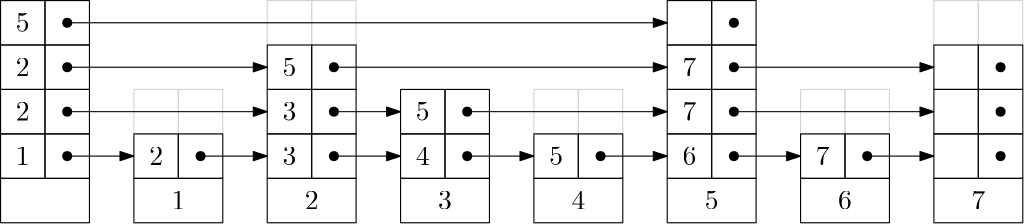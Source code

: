 <?xml version="1.0"?>
<!DOCTYPE ipe SYSTEM "ipe.dtd">
<ipe version="70005" creator="Ipe 7.1.4">
<info created="D:20140630113044" modified="D:20140704094044"/>
<ipestyle name="basic">
<symbol name="arrow/arc(spx)">
<path stroke="sym-stroke" fill="sym-stroke" pen="sym-pen">
0 0 m
-1 0.333 l
-1 -0.333 l
h
</path>
</symbol>
<symbol name="arrow/farc(spx)">
<path stroke="sym-stroke" fill="white" pen="sym-pen">
0 0 m
-1 0.333 l
-1 -0.333 l
h
</path>
</symbol>
<symbol name="mark/circle(sx)" transformations="translations">
<path fill="sym-stroke">
0.6 0 0 0.6 0 0 e
0.4 0 0 0.4 0 0 e
</path>
</symbol>
<symbol name="mark/disk(sx)" transformations="translations">
<path fill="sym-stroke">
0.6 0 0 0.6 0 0 e
</path>
</symbol>
<symbol name="mark/fdisk(sfx)" transformations="translations">
<group>
<path fill="sym-fill">
0.5 0 0 0.5 0 0 e
</path>
<path fill="sym-stroke" fillrule="eofill">
0.6 0 0 0.6 0 0 e
0.4 0 0 0.4 0 0 e
</path>
</group>
</symbol>
<symbol name="mark/box(sx)" transformations="translations">
<path fill="sym-stroke" fillrule="eofill">
-0.6 -0.6 m
0.6 -0.6 l
0.6 0.6 l
-0.6 0.6 l
h
-0.4 -0.4 m
0.4 -0.4 l
0.4 0.4 l
-0.4 0.4 l
h
</path>
</symbol>
<symbol name="mark/square(sx)" transformations="translations">
<path fill="sym-stroke">
-0.6 -0.6 m
0.6 -0.6 l
0.6 0.6 l
-0.6 0.6 l
h
</path>
</symbol>
<symbol name="mark/fsquare(sfx)" transformations="translations">
<group>
<path fill="sym-fill">
-0.5 -0.5 m
0.5 -0.5 l
0.5 0.5 l
-0.5 0.5 l
h
</path>
<path fill="sym-stroke" fillrule="eofill">
-0.6 -0.6 m
0.6 -0.6 l
0.6 0.6 l
-0.6 0.6 l
h
-0.4 -0.4 m
0.4 -0.4 l
0.4 0.4 l
-0.4 0.4 l
h
</path>
</group>
</symbol>
<symbol name="mark/cross(sx)" transformations="translations">
<group>
<path fill="sym-stroke">
-0.43 -0.57 m
0.57 0.43 l
0.43 0.57 l
-0.57 -0.43 l
h
</path>
<path fill="sym-stroke">
-0.43 0.57 m
0.57 -0.43 l
0.43 -0.57 l
-0.57 0.43 l
h
</path>
</group>
</symbol>
<symbol name="arrow/fnormal(spx)">
<path stroke="sym-stroke" fill="white" pen="sym-pen">
0 0 m
-1 0.333 l
-1 -0.333 l
h
</path>
</symbol>
<symbol name="arrow/pointed(spx)">
<path stroke="sym-stroke" fill="sym-stroke" pen="sym-pen">
0 0 m
-1 0.333 l
-0.8 0 l
-1 -0.333 l
h
</path>
</symbol>
<symbol name="arrow/fpointed(spx)">
<path stroke="sym-stroke" fill="white" pen="sym-pen">
0 0 m
-1 0.333 l
-0.8 0 l
-1 -0.333 l
h
</path>
</symbol>
<symbol name="arrow/linear(spx)">
<path stroke="sym-stroke" pen="sym-pen">
-1 0.333 m
0 0 l
-1 -0.333 l
</path>
</symbol>
<symbol name="arrow/fdouble(spx)">
<path stroke="sym-stroke" fill="white" pen="sym-pen">
0 0 m
-1 0.333 l
-1 -0.333 l
h
-1 0 m
-2 0.333 l
-2 -0.333 l
h
</path>
</symbol>
<symbol name="arrow/double(spx)">
<path stroke="sym-stroke" fill="sym-stroke" pen="sym-pen">
0 0 m
-1 0.333 l
-1 -0.333 l
h
-1 0 m
-2 0.333 l
-2 -0.333 l
h
</path>
</symbol>
<pen name="heavier" value="0.8"/>
<pen name="fat" value="1.2"/>
<pen name="ultrafat" value="2"/>
<symbolsize name="large" value="5"/>
<symbolsize name="small" value="2"/>
<symbolsize name="tiny" value="1.1"/>
<arrowsize name="large" value="10"/>
<arrowsize name="small" value="5"/>
<arrowsize name="tiny" value="3"/>
<color name="red" value="1 0 0"/>
<color name="green" value="0 1 0"/>
<color name="blue" value="0 0 1"/>
<color name="yellow" value="1 1 0"/>
<color name="orange" value="1 0.647 0"/>
<color name="gold" value="1 0.843 0"/>
<color name="purple" value="0.627 0.125 0.941"/>
<color name="gray" value="0.745"/>
<color name="brown" value="0.647 0.165 0.165"/>
<color name="navy" value="0 0 0.502"/>
<color name="pink" value="1 0.753 0.796"/>
<color name="seagreen" value="0.18 0.545 0.341"/>
<color name="turquoise" value="0.251 0.878 0.816"/>
<color name="violet" value="0.933 0.51 0.933"/>
<color name="darkblue" value="0 0 0.545"/>
<color name="darkcyan" value="0 0.545 0.545"/>
<color name="darkgray" value="0.663"/>
<color name="darkgreen" value="0 0.392 0"/>
<color name="darkmagenta" value="0.545 0 0.545"/>
<color name="darkorange" value="1 0.549 0"/>
<color name="darkred" value="0.545 0 0"/>
<color name="lightblue" value="0.678 0.847 0.902"/>
<color name="lightcyan" value="0.878 1 1"/>
<color name="lightgray" value="0.827"/>
<color name="lightgreen" value="0.565 0.933 0.565"/>
<color name="lightyellow" value="1 1 0.878"/>
<dashstyle name="dashed" value="[4] 0"/>
<dashstyle name="dotted" value="[1 3] 0"/>
<dashstyle name="dash dotted" value="[4 2 1 2] 0"/>
<dashstyle name="dash dot dotted" value="[4 2 1 2 1 2] 0"/>
<textsize name="large" value="\large"/>
<textsize name="small" value="\small"/>
<textsize name="tiny" value="\tiny"/>
<textsize name="Large" value="\Large"/>
<textsize name="LARGE" value="\LARGE"/>
<textsize name="huge" value="\huge"/>
<textsize name="Huge" value="\Huge"/>
<textsize name="footnote" value="\footnotesize"/>
<textstyle name="center" begin="\begin{center}" end="\end{center}"/>
<textstyle name="itemize" begin="\begin{itemize}" end="\end{itemize}"/>
<textstyle name="item" begin="\begin{itemize}\item{}" end="\end{itemize}"/>
<gridsize name="4 pts" value="4"/>
<gridsize name="8 pts (~3 mm)" value="8"/>
<gridsize name="16 pts (~6 mm)" value="16"/>
<gridsize name="32 pts (~12 mm)" value="32"/>
<gridsize name="10 pts (~3.5 mm)" value="10"/>
<gridsize name="20 pts (~7 mm)" value="20"/>
<gridsize name="14 pts (~5 mm)" value="14"/>
<gridsize name="28 pts (~10 mm)" value="28"/>
<gridsize name="56 pts (~20 mm)" value="56"/>
<anglesize name="90 deg" value="90"/>
<anglesize name="60 deg" value="60"/>
<anglesize name="45 deg" value="45"/>
<anglesize name="30 deg" value="30"/>
<anglesize name="22.5 deg" value="22.5"/>
<tiling name="falling" angle="-60" step="4" width="1"/>
<tiling name="rising" angle="30" step="4" width="1"/>
</ipestyle>
<page>
<layer name="alpha"/>
<view layers="alpha" active="alpha"/>
<path layer="alpha" matrix="1 0 0 1 336 48" stroke="lightgray">
192 736 m
192 720 l
208 720 l
208 736 l
h
</path>
<path matrix="1 0 0 1 336 48" stroke="lightgray">
208 736 m
208 720 l
224 720 l
224 736 l
h
</path>
<path matrix="1 0 0 1 288 16" stroke="lightgray">
192 736 m
192 720 l
208 720 l
208 736 l
h
</path>
<path matrix="1 0 0 1 288 16" stroke="lightgray">
208 736 m
208 720 l
224 720 l
224 736 l
h
</path>
<path matrix="1 0 0 1 192 16" stroke="lightgray">
192 736 m
192 720 l
208 720 l
208 736 l
h
</path>
<path matrix="1 0 0 1 192 16" stroke="lightgray">
208 736 m
208 720 l
224 720 l
224 736 l
h
</path>
<path matrix="1 0 0 1 96 48" stroke="lightgray">
192 736 m
192 720 l
208 720 l
208 736 l
h
</path>
<path matrix="1 0 0 1 96 48" stroke="lightgray">
208 736 m
208 720 l
224 720 l
224 736 l
h
</path>
<path matrix="1 0 0 1 48 16" stroke="lightgray">
192 736 m
192 720 l
208 720 l
208 736 l
h
</path>
<path matrix="1 0 0 1 48 16" stroke="lightgray">
208 736 m
208 720 l
224 720 l
224 736 l
h
</path>
<path stroke="black">
192 736 m
192 720 l
208 720 l
208 736 l
h
</path>
<path stroke="black">
208 736 m
208 720 l
224 720 l
224 736 l
h
</path>
<path stroke="black">
192 720 m
192 704 l
224 704 l
224 720 l
h
</path>
<use matrix="1 0 0 1 -8 -8" name="mark/disk(sx)" pos="224 736" size="normal" stroke="black"/>
<path matrix="1 0 0 1 48 0" stroke="black">
192 736 m
192 720 l
208 720 l
208 736 l
h
</path>
<path matrix="1 0 0 1 48 0" stroke="black">
208 736 m
208 720 l
224 720 l
224 736 l
h
</path>
<path matrix="1 0 0 1 48 0" stroke="black">
192 720 m
192 704 l
224 704 l
224 720 l
h
</path>
<text matrix="1 0 0 1 48 4.79" transformations="translations" pos="208 704" stroke="black" type="label" width="4.981" height="6.42" depth="0" halign="center" valign="baseline">$1$</text>
<use matrix="1 0 0 1 40 -8" name="mark/disk(sx)" pos="224 736" size="normal" stroke="black"/>
<path stroke="black" arrow="normal/small">
216 728 m
240 728 l
</path>
<path matrix="1 0 0 1 96 0" stroke="black">
192 736 m
192 720 l
208 720 l
208 736 l
h
</path>
<path matrix="1 0 0 1 96 0" stroke="black">
208 736 m
208 720 l
224 720 l
224 736 l
h
</path>
<path matrix="1 0 0 1 96 0" stroke="black">
192 720 m
192 704 l
224 704 l
224 720 l
h
</path>
<text matrix="1 0 0 1 96 4.79" transformations="translations" pos="208 704" stroke="black" type="label" width="4.981" height="6.42" depth="0" halign="center" valign="baseline">$2$</text>
<use matrix="1 0 0 1 88 -8" name="mark/disk(sx)" pos="224 736" size="normal" stroke="black"/>
<path matrix="1 0 0 1 48 0" stroke="black" arrow="normal/small">
216 728 m
240 728 l
</path>
<path matrix="1 0 0 1 144 0" stroke="black">
192 736 m
192 720 l
208 720 l
208 736 l
h
</path>
<path matrix="1 0 0 1 144 0" stroke="black">
208 736 m
208 720 l
224 720 l
224 736 l
h
</path>
<path matrix="1 0 0 1 144 0" stroke="black">
192 720 m
192 704 l
224 704 l
224 720 l
h
</path>
<text matrix="1 0 0 1 144 4.79" transformations="translations" pos="208 704" stroke="black" type="label" width="4.981" height="6.42" depth="0" halign="center" valign="baseline">$3$</text>
<use matrix="1 0 0 1 136 -8" name="mark/disk(sx)" pos="224 736" size="normal" stroke="black"/>
<path matrix="1 0 0 1 96 0" stroke="black" arrow="normal/small">
216 728 m
240 728 l
</path>
<path matrix="1 0 0 1 192 0" stroke="black">
192 736 m
192 720 l
208 720 l
208 736 l
h
</path>
<path matrix="1 0 0 1 192 0" stroke="black">
208 736 m
208 720 l
224 720 l
224 736 l
h
</path>
<path matrix="1 0 0 1 192 0" stroke="black">
192 720 m
192 704 l
224 704 l
224 720 l
h
</path>
<text matrix="1 0 0 1 192 4.79" transformations="translations" pos="208 704" stroke="black" type="label" width="4.981" height="6.42" depth="0" halign="center" valign="baseline">$4$</text>
<use matrix="1 0 0 1 184 -8" name="mark/disk(sx)" pos="224 736" size="normal" stroke="black"/>
<path matrix="1 0 0 1 144 0" stroke="black" arrow="normal/small">
216 728 m
240 728 l
</path>
<path matrix="1 0 0 1 240 0" stroke="black">
192 736 m
192 720 l
208 720 l
208 736 l
h
</path>
<path matrix="1 0 0 1 240 0" stroke="black">
208 736 m
208 720 l
224 720 l
224 736 l
h
</path>
<path matrix="1 0 0 1 240 0" stroke="black">
192 720 m
192 704 l
224 704 l
224 720 l
h
</path>
<text matrix="1 0 0 1 240 4.79" transformations="translations" pos="208 704" stroke="black" type="label" width="4.981" height="6.42" depth="0" halign="center" valign="baseline">$5$</text>
<use matrix="1 0 0 1 232 -8" name="mark/disk(sx)" pos="224 736" size="normal" stroke="black"/>
<path matrix="1 0 0 1 192 0" stroke="black" arrow="normal/small">
216 728 m
240 728 l
</path>
<path matrix="1 0 0 1 288 0" stroke="black">
192 736 m
192 720 l
208 720 l
208 736 l
h
</path>
<path matrix="1 0 0 1 288 0" stroke="black">
208 736 m
208 720 l
224 720 l
224 736 l
h
</path>
<path matrix="1 0 0 1 288 0" stroke="black">
192 720 m
192 704 l
224 704 l
224 720 l
h
</path>
<text matrix="1 0 0 1 288 4.79" transformations="translations" pos="208 704" stroke="black" type="label" width="4.981" height="6.42" depth="0" halign="center" valign="baseline">$6$</text>
<use matrix="1 0 0 1 280 -8" name="mark/disk(sx)" pos="224 736" size="normal" stroke="black"/>
<path matrix="1 0 0 1 240 0" stroke="black" arrow="normal/small">
216 728 m
240 728 l
</path>
<path matrix="1 0 0 1 336 0" stroke="black">
192 736 m
192 720 l
208 720 l
208 736 l
h
</path>
<path matrix="1 0 0 1 336 0" stroke="black">
208 736 m
208 720 l
224 720 l
224 736 l
h
</path>
<path matrix="1 0 0 1 336 0" stroke="black">
192 720 m
192 704 l
224 704 l
224 720 l
h
</path>
<text matrix="1 0 0 1 336 4.79" transformations="translations" pos="208 704" stroke="black" type="label" width="4.981" height="6.42" depth="0" halign="center" valign="baseline">$7$</text>
<use matrix="1 0 0 1 328 -8" name="mark/disk(sx)" pos="224 736" size="normal" stroke="black"/>
<path matrix="1 0 0 1 288 0" stroke="black" arrow="normal/small">
216 728 m
240 728 l
</path>
<path matrix="1 0 0 1 0 16" stroke="black">
192 736 m
192 720 l
208 720 l
208 736 l
h
</path>
<path matrix="1 0 0 1 0 16" stroke="black">
208 736 m
208 720 l
224 720 l
224 736 l
h
</path>
<use matrix="1 0 0 1 -8 8" name="mark/disk(sx)" pos="224 736" size="normal" stroke="black"/>
<path matrix="1 0 0 1 96 16" stroke="black">
192 736 m
192 720 l
208 720 l
208 736 l
h
</path>
<path matrix="1 0 0 1 96 16" stroke="black">
208 736 m
208 720 l
224 720 l
224 736 l
h
</path>
<use matrix="1 0 0 1 88 8" name="mark/disk(sx)" pos="224 736" size="normal" stroke="black"/>
<path matrix="1 0 0 1 144 16" stroke="black">
192 736 m
192 720 l
208 720 l
208 736 l
h
</path>
<path matrix="1 0 0 1 144 16" stroke="black">
208 736 m
208 720 l
224 720 l
224 736 l
h
</path>
<use matrix="1 0 0 1 136 8" name="mark/disk(sx)" pos="224 736" size="normal" stroke="black"/>
<path matrix="1 0 0 1 240 16" stroke="black">
192 736 m
192 720 l
208 720 l
208 736 l
h
</path>
<path matrix="1 0 0 1 240 16" stroke="black">
208 736 m
208 720 l
224 720 l
224 736 l
h
</path>
<use matrix="1 0 0 1 232 8" name="mark/disk(sx)" pos="224 736" size="normal" stroke="black"/>
<path matrix="1 0 0 1 336 16" stroke="black">
192 736 m
192 720 l
208 720 l
208 736 l
h
</path>
<path matrix="1 0 0 1 336 16" stroke="black">
208 736 m
208 720 l
224 720 l
224 736 l
h
</path>
<use matrix="1 0 0 1 328 8" name="mark/disk(sx)" pos="224 736" size="normal" stroke="black"/>
<path matrix="1 0 0 1 96 32" stroke="black">
192 736 m
192 720 l
208 720 l
208 736 l
h
</path>
<path matrix="1 0 0 1 96 32" stroke="black">
208 736 m
208 720 l
224 720 l
224 736 l
h
</path>
<use matrix="1 0 0 1 88 24" name="mark/disk(sx)" pos="224 736" size="normal" stroke="black"/>
<path matrix="1 0 0 1 240 32" stroke="black">
192 736 m
192 720 l
208 720 l
208 736 l
h
</path>
<path matrix="1 0 0 1 240 32" stroke="black">
208 736 m
208 720 l
224 720 l
224 736 l
h
</path>
<use matrix="1 0 0 1 232 24" name="mark/disk(sx)" pos="224 736" size="normal" stroke="black"/>
<path matrix="1 0 0 1 336 32" stroke="black">
192 736 m
192 720 l
208 720 l
208 736 l
h
</path>
<path matrix="1 0 0 1 336 32" stroke="black">
208 736 m
208 720 l
224 720 l
224 736 l
h
</path>
<use matrix="1 0 0 1 328 24" name="mark/disk(sx)" pos="224 736" size="normal" stroke="black"/>
<path matrix="1 0 0 1 240 48" stroke="black">
192 736 m
192 720 l
208 720 l
208 736 l
h
</path>
<path matrix="1 0 0 1 240 48" stroke="black">
208 736 m
208 720 l
224 720 l
224 736 l
h
</path>
<use matrix="1 0 0 1 232 40" name="mark/disk(sx)" pos="224 736" size="normal" stroke="black"/>
<path matrix="1 0 0 1 0 32" stroke="black">
192 736 m
192 720 l
208 720 l
208 736 l
h
</path>
<path matrix="1 0 0 1 0 32" stroke="black">
208 736 m
208 720 l
224 720 l
224 736 l
h
</path>
<use matrix="1 0 0 1 -8 24" name="mark/disk(sx)" pos="224 736" size="normal" stroke="black"/>
<path matrix="1 0 0 1 0 48" stroke="black">
192 736 m
192 720 l
208 720 l
208 736 l
h
</path>
<path matrix="1 0 0 1 0 48" stroke="black">
208 736 m
208 720 l
224 720 l
224 736 l
h
</path>
<use matrix="1 0 0 1 -8 40" name="mark/disk(sx)" pos="224 736" size="normal" stroke="black"/>
<path stroke="black" arrow="normal/small">
216 744 m
288 744 l
</path>
<path stroke="black" arrow="normal/small">
216 760 m
288 760 l
</path>
<path stroke="black" arrow="normal/small">
216 776 m
432 776 l
</path>
<path stroke="black" arrow="normal/small">
312 760 m
432 760 l
</path>
<path stroke="black" arrow="normal/small">
312 744 m
336 744 l
</path>
<path stroke="black" arrow="normal/small">
360 744 m
432 744 l
</path>
<path stroke="black" arrow="normal/small">
456 744 m
528 744 l
</path>
<path stroke="black" arrow="normal/small">
456 760 m
528 760 l
</path>
<text matrix="1 0 0 1 -8 20.79" transformations="translations" pos="208 704" stroke="black" type="label" width="4.981" height="6.42" depth="0" halign="center" valign="baseline">$1$</text>
<text matrix="1 0 0 1 40 20.79" transformations="translations" pos="208 704" stroke="black" type="label" width="4.981" height="6.42" depth="0" halign="center" valign="baseline">$2$</text>
<text matrix="1 0 0 1 -8 36.79" transformations="translations" pos="208 704" stroke="black" type="label" width="4.981" height="6.42" depth="0" halign="center" valign="baseline">$2$</text>
<text matrix="1 0 0 1 -8 52.79" transformations="translations" pos="208 704" stroke="black" type="label" width="4.981" height="6.42" depth="0" halign="center" valign="baseline">$2$</text>
<text matrix="1 0 0 1 -8 68.79" transformations="translations" pos="208 704" stroke="black" type="label" width="4.981" height="6.42" depth="0" halign="center" valign="baseline">$5$</text>
<text matrix="1 0 0 1 88 20.79" transformations="translations" pos="208 704" stroke="black" type="label" width="4.981" height="6.42" depth="0" halign="center" valign="baseline">$3$</text>
<text matrix="1 0 0 1 88 36.79" transformations="translations" pos="208 704" stroke="black" type="label" width="4.981" height="6.42" depth="0" halign="center" valign="baseline">$3$</text>
<text matrix="1 0 0 1 88 52.79" transformations="translations" pos="208 704" stroke="black" type="label" width="4.981" height="6.42" depth="0" halign="center" valign="baseline">$5$</text>
<text matrix="1 0 0 1 136 20.79" transformations="translations" pos="208 704" stroke="black" type="label" width="4.981" height="6.42" depth="0" halign="center" valign="baseline">$4$</text>
<text matrix="1 0 0 1 136 36.79" transformations="translations" pos="208 704" stroke="black" type="label" width="4.981" height="6.42" depth="0" halign="center" valign="baseline">$5$</text>
<text matrix="1 0 0 1 184 20.79" transformations="translations" pos="208 704" stroke="black" type="label" width="4.981" height="6.42" depth="0" halign="center" valign="baseline">$5$</text>
<text matrix="1 0 0 1 232 20.79" transformations="translations" pos="208 704" stroke="black" type="label" width="4.981" height="6.42" depth="0" halign="center" valign="baseline">$6$</text>
<text matrix="1 0 0 1 232 36.79" transformations="translations" pos="208 704" stroke="black" type="label" width="4.981" height="6.42" depth="0" halign="center" valign="baseline">$7$</text>
<text matrix="1 0 0 1 232 52.79" transformations="translations" pos="208 704" stroke="black" type="label" width="4.981" height="6.42" depth="0" halign="center" valign="baseline">$7$</text>
<text matrix="1 0 0 1 280 20.79" transformations="translations" pos="208 704" stroke="black" type="label" width="4.981" height="6.42" depth="0" halign="center" valign="baseline">$7$</text>
</page>
</ipe>
